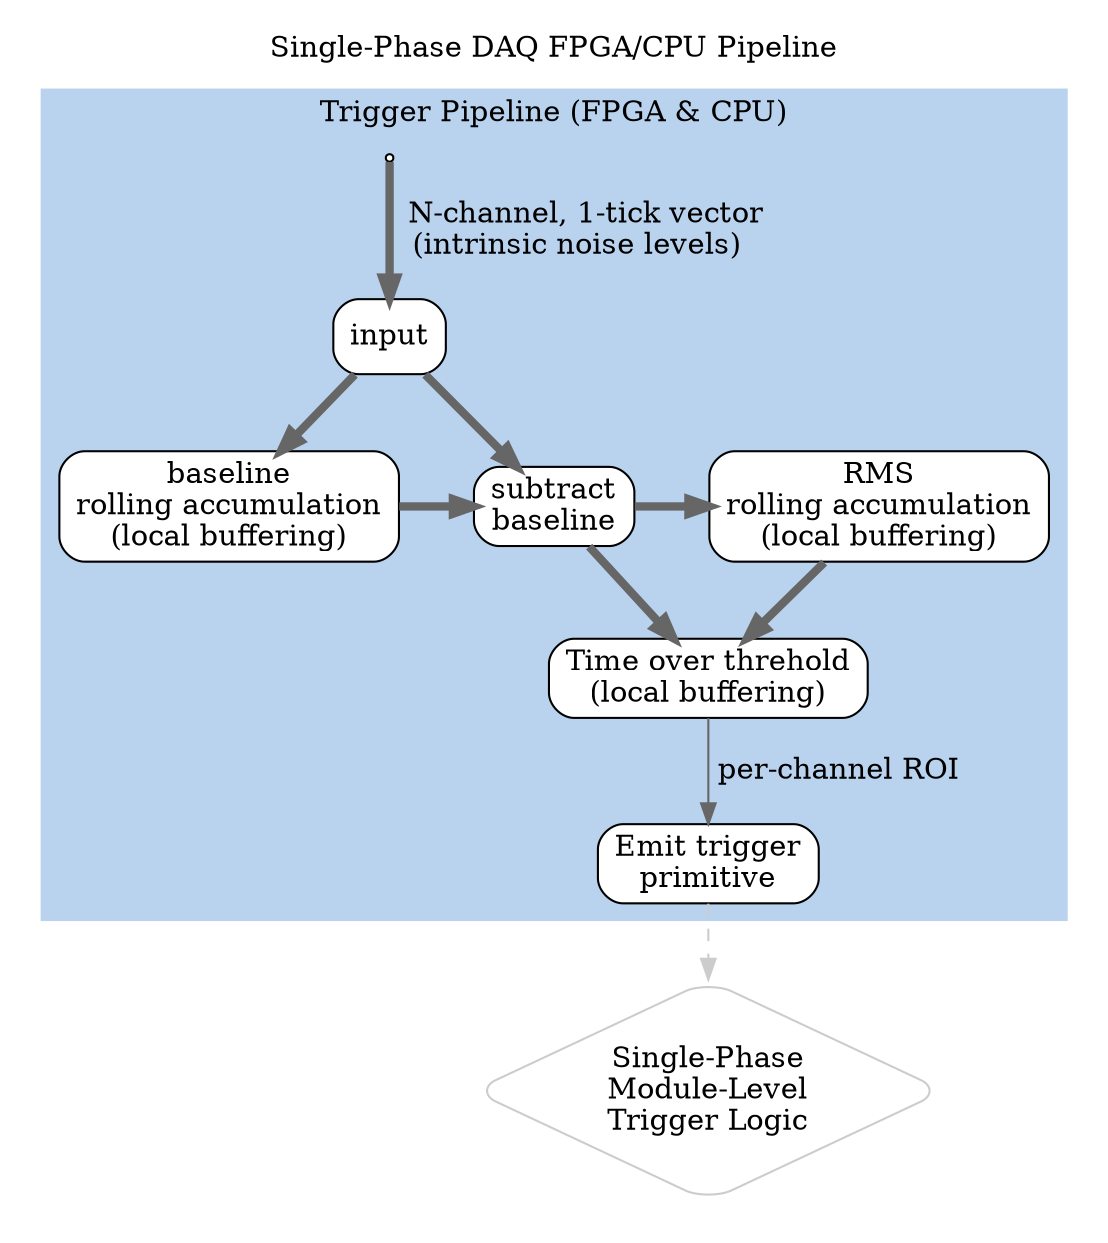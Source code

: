 digraph pipeline {
        node [style="rounded,filled",color=black,shape=box,fillcolor=white];
        graph [style=filled, splines=line, overlap=false];
        edge [color=gray40];
        subgraph cluster_daq {
                label="Single-Phase DAQ FPGA/CPU Pipeline";
                //labelloc=bottom;
                graph[color=white];                
                trig[color=gray80,shape=diamond,label="Single-Phase\nModule-Level\nTrigger Logic"];
                subgraph cluster_pipeline {
                        label="Trigger Pipeline (FPGA & CPU)";

                        graph[color=slategray2];

                        entry[shape=point];
                        input[label="input"];
                        baseline[label="baseline\nrolling accumulation\n(local buffering)"];
                        basesub[label="subtract\nbaseline"];
                        rms[label="RMS\nrolling accumulation\n(local buffering)"];
                        tot[label="Time over threhold\n(local buffering)"];
                        tp[label="Emit trigger\nprimitive"];
                        {rank=same baseline,basesub,rms}
                }

        }
        edge [penwidth=4];
        entry->input[label="  N-channel, 1-tick vector\n(intrinsic noise levels)"];
        input->baseline;
        input->basesub;
        baseline->basesub;
        basesub->rms;
        basesub->tot;
        rms->tot;

        edge [penwidth=1];
        tot->tp[label=" per-channel ROI"];

        // trigger primitive
        edge[color=gray80,penwidth=1,style=dashed];
        tp->trig;
        
}
